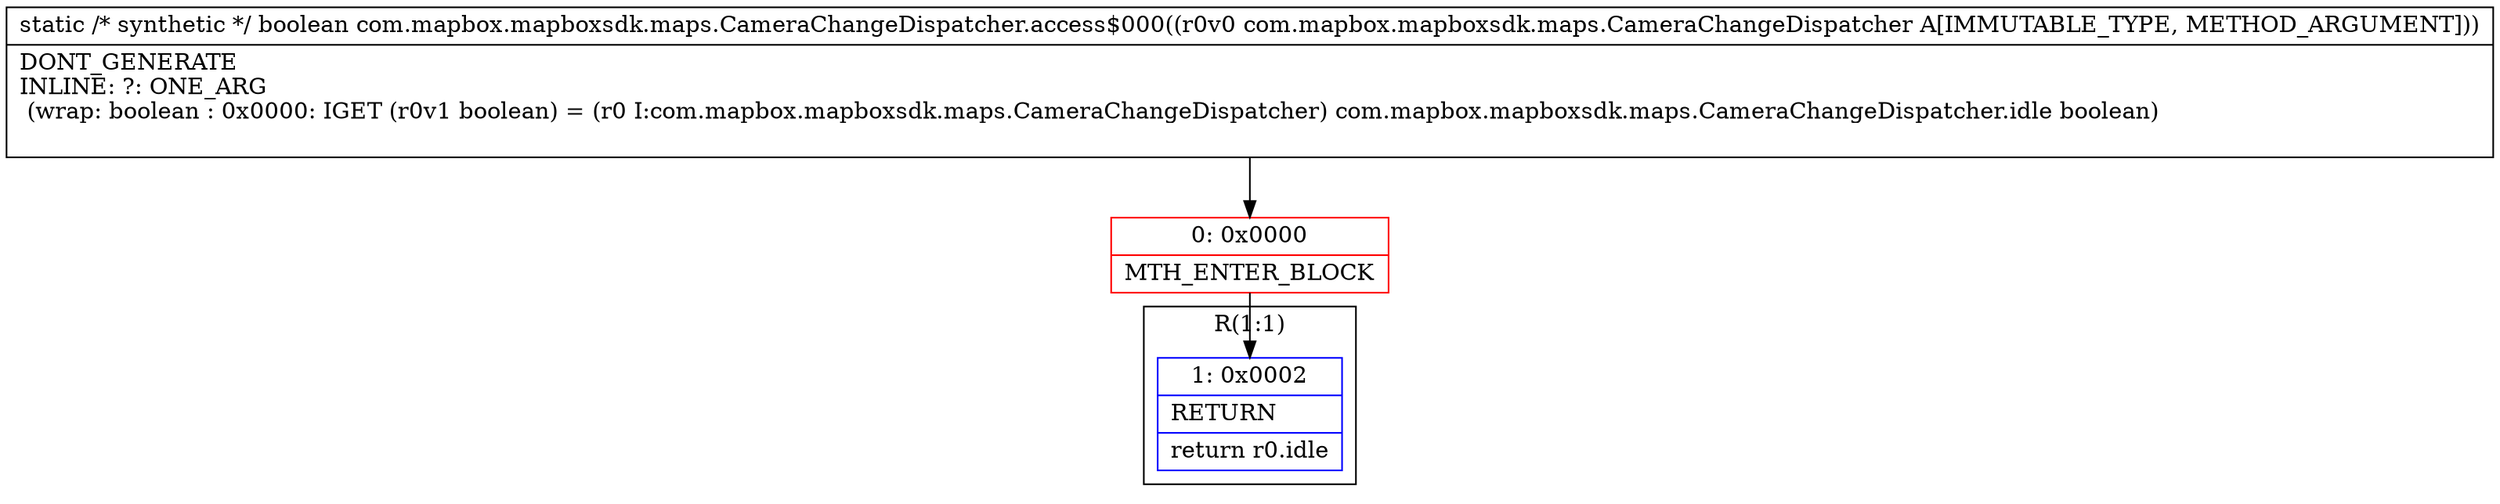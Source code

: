 digraph "CFG forcom.mapbox.mapboxsdk.maps.CameraChangeDispatcher.access$000(Lcom\/mapbox\/mapboxsdk\/maps\/CameraChangeDispatcher;)Z" {
subgraph cluster_Region_1268618189 {
label = "R(1:1)";
node [shape=record,color=blue];
Node_1 [shape=record,label="{1\:\ 0x0002|RETURN\l|return r0.idle\l}"];
}
Node_0 [shape=record,color=red,label="{0\:\ 0x0000|MTH_ENTER_BLOCK\l}"];
MethodNode[shape=record,label="{static \/* synthetic *\/ boolean com.mapbox.mapboxsdk.maps.CameraChangeDispatcher.access$000((r0v0 com.mapbox.mapboxsdk.maps.CameraChangeDispatcher A[IMMUTABLE_TYPE, METHOD_ARGUMENT]))  | DONT_GENERATE\lINLINE: ?: ONE_ARG  \l  (wrap: boolean : 0x0000: IGET  (r0v1 boolean) = (r0 I:com.mapbox.mapboxsdk.maps.CameraChangeDispatcher) com.mapbox.mapboxsdk.maps.CameraChangeDispatcher.idle boolean)\l\l}"];
MethodNode -> Node_0;
Node_0 -> Node_1;
}

